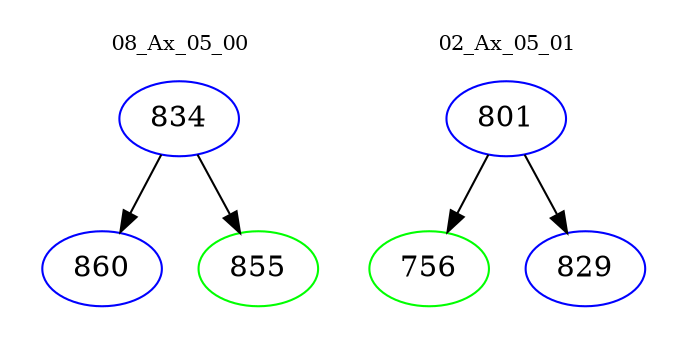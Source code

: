 digraph{
subgraph cluster_0 {
color = white
label = "08_Ax_05_00";
fontsize=10;
T0_834 [label="834", color="blue"]
T0_834 -> T0_860 [color="black"]
T0_860 [label="860", color="blue"]
T0_834 -> T0_855 [color="black"]
T0_855 [label="855", color="green"]
}
subgraph cluster_1 {
color = white
label = "02_Ax_05_01";
fontsize=10;
T1_801 [label="801", color="blue"]
T1_801 -> T1_756 [color="black"]
T1_756 [label="756", color="green"]
T1_801 -> T1_829 [color="black"]
T1_829 [label="829", color="blue"]
}
}
